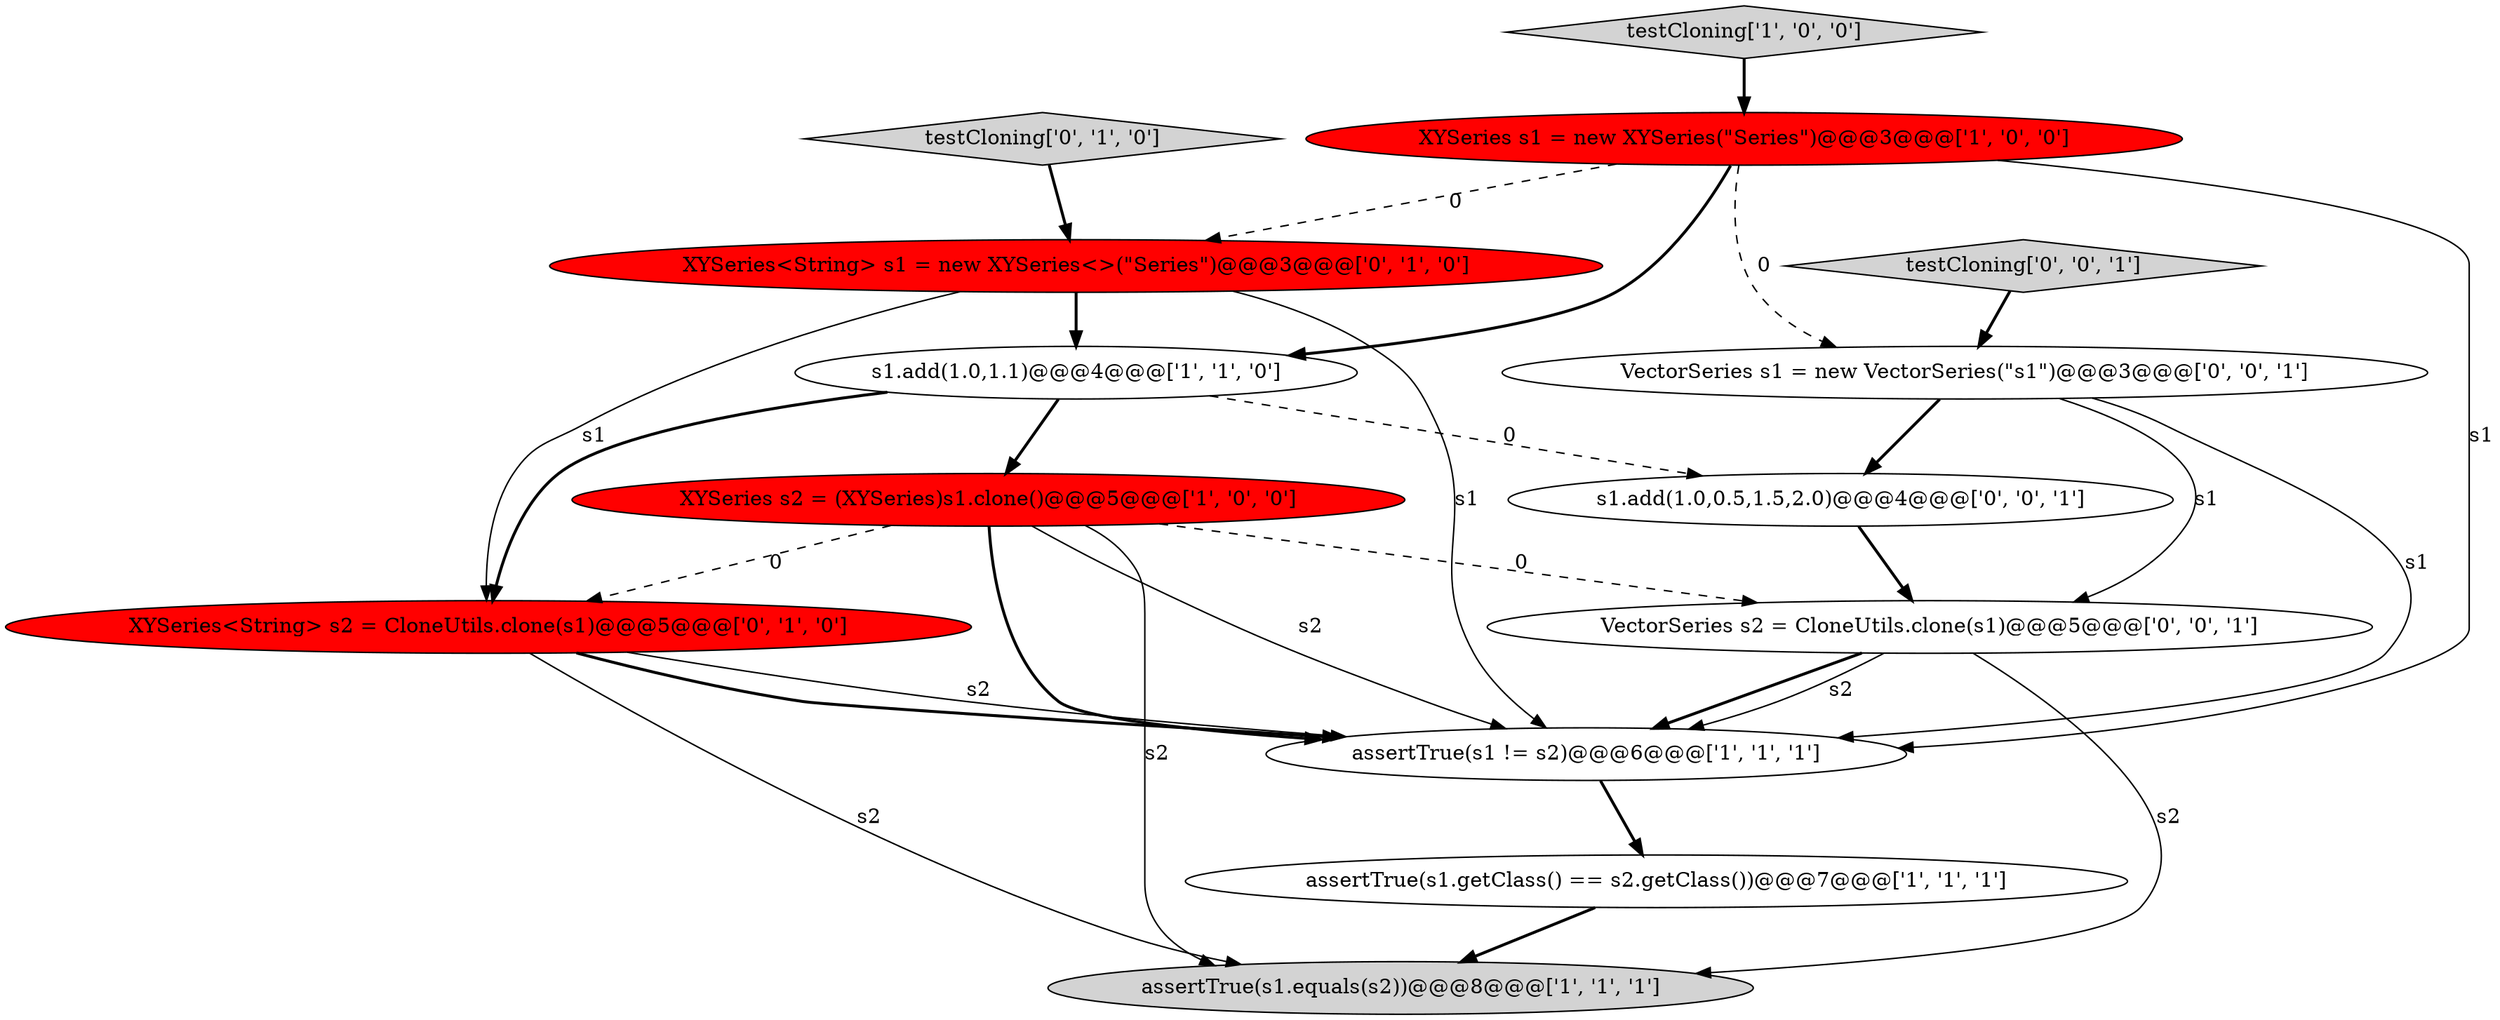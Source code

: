 digraph {
5 [style = filled, label = "assertTrue(s1.equals(s2))@@@8@@@['1', '1', '1']", fillcolor = lightgray, shape = ellipse image = "AAA0AAABBB1BBB"];
6 [style = filled, label = "assertTrue(s1 != s2)@@@6@@@['1', '1', '1']", fillcolor = white, shape = ellipse image = "AAA0AAABBB1BBB"];
13 [style = filled, label = "testCloning['0', '0', '1']", fillcolor = lightgray, shape = diamond image = "AAA0AAABBB3BBB"];
3 [style = filled, label = "XYSeries s1 = new XYSeries(\"Series\")@@@3@@@['1', '0', '0']", fillcolor = red, shape = ellipse image = "AAA1AAABBB1BBB"];
1 [style = filled, label = "XYSeries s2 = (XYSeries)s1.clone()@@@5@@@['1', '0', '0']", fillcolor = red, shape = ellipse image = "AAA1AAABBB1BBB"];
9 [style = filled, label = "XYSeries<String> s2 = CloneUtils.clone(s1)@@@5@@@['0', '1', '0']", fillcolor = red, shape = ellipse image = "AAA1AAABBB2BBB"];
2 [style = filled, label = "testCloning['1', '0', '0']", fillcolor = lightgray, shape = diamond image = "AAA0AAABBB1BBB"];
8 [style = filled, label = "XYSeries<String> s1 = new XYSeries<>(\"Series\")@@@3@@@['0', '1', '0']", fillcolor = red, shape = ellipse image = "AAA1AAABBB2BBB"];
10 [style = filled, label = "s1.add(1.0,0.5,1.5,2.0)@@@4@@@['0', '0', '1']", fillcolor = white, shape = ellipse image = "AAA0AAABBB3BBB"];
11 [style = filled, label = "VectorSeries s2 = CloneUtils.clone(s1)@@@5@@@['0', '0', '1']", fillcolor = white, shape = ellipse image = "AAA0AAABBB3BBB"];
4 [style = filled, label = "assertTrue(s1.getClass() == s2.getClass())@@@7@@@['1', '1', '1']", fillcolor = white, shape = ellipse image = "AAA0AAABBB1BBB"];
12 [style = filled, label = "VectorSeries s1 = new VectorSeries(\"s1\")@@@3@@@['0', '0', '1']", fillcolor = white, shape = ellipse image = "AAA0AAABBB3BBB"];
7 [style = filled, label = "testCloning['0', '1', '0']", fillcolor = lightgray, shape = diamond image = "AAA0AAABBB2BBB"];
0 [style = filled, label = "s1.add(1.0,1.1)@@@4@@@['1', '1', '0']", fillcolor = white, shape = ellipse image = "AAA0AAABBB1BBB"];
8->9 [style = solid, label="s1"];
0->9 [style = bold, label=""];
12->6 [style = solid, label="s1"];
8->6 [style = solid, label="s1"];
9->6 [style = solid, label="s2"];
11->6 [style = bold, label=""];
2->3 [style = bold, label=""];
1->9 [style = dashed, label="0"];
7->8 [style = bold, label=""];
12->11 [style = solid, label="s1"];
3->0 [style = bold, label=""];
0->10 [style = dashed, label="0"];
9->6 [style = bold, label=""];
8->0 [style = bold, label=""];
9->5 [style = solid, label="s2"];
6->4 [style = bold, label=""];
12->10 [style = bold, label=""];
1->6 [style = bold, label=""];
13->12 [style = bold, label=""];
1->6 [style = solid, label="s2"];
3->12 [style = dashed, label="0"];
11->5 [style = solid, label="s2"];
1->11 [style = dashed, label="0"];
0->1 [style = bold, label=""];
3->6 [style = solid, label="s1"];
3->8 [style = dashed, label="0"];
11->6 [style = solid, label="s2"];
1->5 [style = solid, label="s2"];
4->5 [style = bold, label=""];
10->11 [style = bold, label=""];
}
